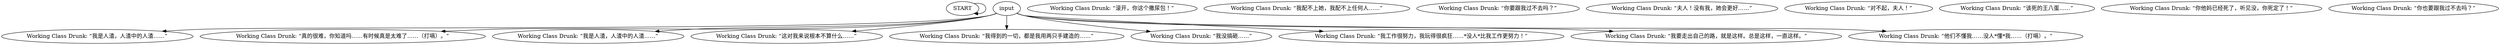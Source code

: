 # PLAZA / WORKING CLASS DRUNK barks
# Barks from a working class man with a drinking problem. Triggers an authority orb if you've met the working class woman.
# ==================================================
digraph G {
	  0 [label="START"];
	  1 [label="input"];
	  2 [label="Working Class Drunk: “滚开，你这个撒尿包！”"];
	  3 [label="Working Class Drunk: “我是人渣，人渣中的人渣……”"];
	  4 [label="Working Class Drunk: “我配不上她，我配不上任何人……”"];
	  5 [label="Working Class Drunk: “真的很难，你知道吗……有时候真是太难了……（打嗝）。”"];
	  6 [label="Working Class Drunk: “我是人渣，人渣中的人渣……”"];
	  7 [label="Working Class Drunk: “你要跟我过不去吗？”"];
	  8 [label="Working Class Drunk: “夫人！没有我，她会更好……”"];
	  9 [label="Working Class Drunk: “对不起，夫人！”"];
	  10 [label="Working Class Drunk: “该死的王八蛋……”"];
	  11 [label="Working Class Drunk: “你他妈已经死了，听见没，你死定了！”"];
	  12 [label="Working Class Drunk: “这对我来说根本不算什么……”"];
	  13 [label="Working Class Drunk: “我得到的一切，都是我用两只手建造的……”"];
	  14 [label="Working Class Drunk: “我没搞砸……”"];
	  15 [label="Working Class Drunk: “我工作很努力，我玩得很疯狂……*没人*比我工作更努力！”"];
	  16 [label="Working Class Drunk: “你也要跟我过不去吗？”"];
	  17 [label="Working Class Drunk: “我要走出自己的路，就是这样。总是这样，一直这样。”"];
	  18 [label="Working Class Drunk: “他们不懂我……没人*懂*我……（打嗝）。”"];
	  0 -> 0
	  1 -> 3
	  1 -> 5
	  1 -> 6
	  1 -> 12
	  1 -> 13
	  1 -> 14
	  1 -> 15
	  1 -> 17
	  1 -> 18
}


